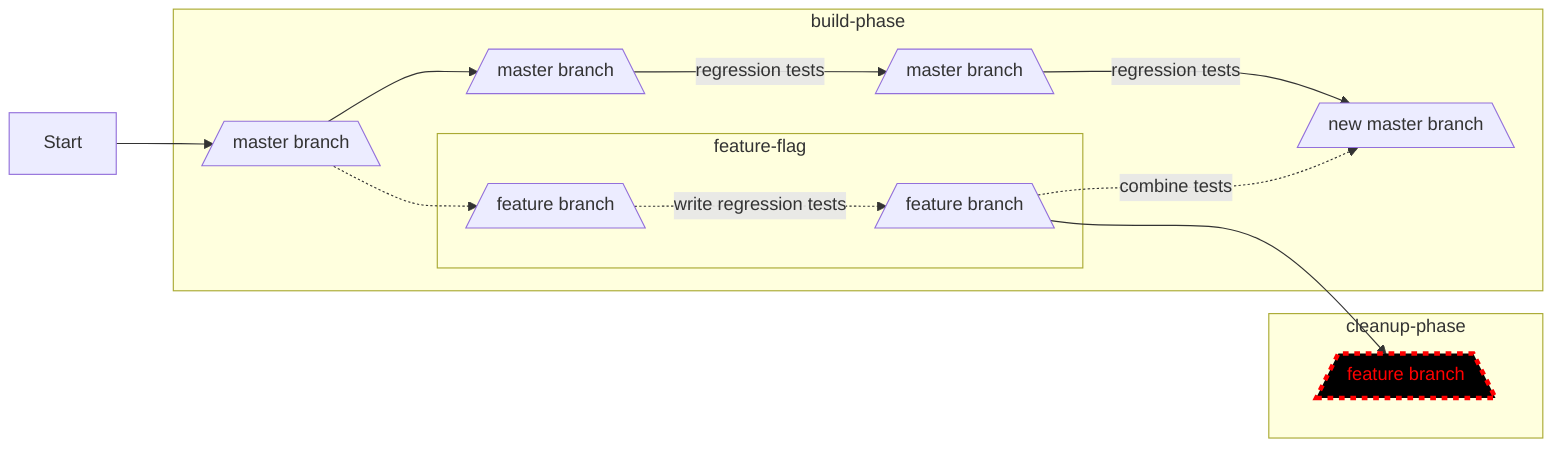 flowchart LR

    Z[Start]-->A[/master branch\]

    subgraph build-phase
    A[/master branch\]-->H[/master branch\]

    %% Begin top line build phase
    H[/master branch\]--regression tests-->B[/master branch\]--regression tests-->E[/new master branch\]

    %% Feature branch is forked from master
    A[/master branch\]-.->C[/feature branch\]

    %% Feature developement begins behind flag
    subgraph feature-flag
    C[/feature branch\]-.write regression tests .->D[/feature branch\]
    D[/feature branch\]
    end feature-flag
    end build-phase

    %% Work is integrated
    D[/feature branch\]-.combine tests .->E[/new master branch\]

    %% Post-experiment cleanup phase
    subgraph cleanup-phase
    D[/feature branch\]-->F[/feature branch\]
    end cleanup-phase

    style F fill:#000,stroke:#f00,stroke-width:4px,color:#f00,stroke-dasharray: 5 5
